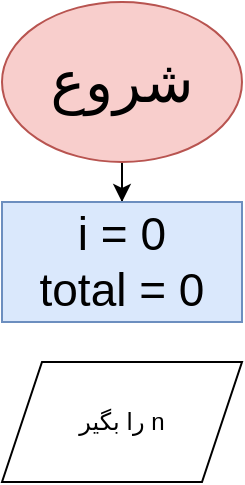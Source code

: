 <mxfile version="21.1.8" type="device">
  <diagram name="Page-1" id="s5HKv8SilLgZWlaUfSYm">
    <mxGraphModel dx="1050" dy="573" grid="1" gridSize="10" guides="1" tooltips="1" connect="1" arrows="1" fold="1" page="1" pageScale="1" pageWidth="850" pageHeight="1100" math="0" shadow="0">
      <root>
        <mxCell id="0" />
        <mxCell id="1" parent="0" />
        <mxCell id="_mc15cb52E4MLWd4OGjN-3" value="" style="edgeStyle=orthogonalEdgeStyle;rounded=0;orthogonalLoop=1;jettySize=auto;html=1;" edge="1" parent="1" source="_mc15cb52E4MLWd4OGjN-1" target="_mc15cb52E4MLWd4OGjN-2">
          <mxGeometry relative="1" as="geometry" />
        </mxCell>
        <mxCell id="_mc15cb52E4MLWd4OGjN-1" value="&lt;font style=&quot;font-size: 29px;&quot;&gt;شروع&lt;/font&gt;" style="ellipse;whiteSpace=wrap;html=1;fillColor=#f8cecc;strokeColor=#b85450;" vertex="1" parent="1">
          <mxGeometry x="340" y="20" width="120" height="80" as="geometry" />
        </mxCell>
        <mxCell id="_mc15cb52E4MLWd4OGjN-2" value="&lt;font style=&quot;font-size: 23px;&quot;&gt;i = 0&lt;br&gt;total = 0&lt;/font&gt;" style="rounded=0;whiteSpace=wrap;html=1;fillColor=#dae8fc;strokeColor=#6c8ebf;" vertex="1" parent="1">
          <mxGeometry x="340" y="120" width="120" height="60" as="geometry" />
        </mxCell>
        <mxCell id="_mc15cb52E4MLWd4OGjN-4" value="&lt;div style=&quot;direction: rtl;&quot;&gt;&lt;span style=&quot;background-color: initial;&quot;&gt;n را بگیر&lt;/span&gt;&lt;/div&gt;" style="shape=parallelogram;perimeter=parallelogramPerimeter;whiteSpace=wrap;html=1;fixedSize=1;" vertex="1" parent="1">
          <mxGeometry x="340" y="200" width="120" height="60" as="geometry" />
        </mxCell>
      </root>
    </mxGraphModel>
  </diagram>
</mxfile>
